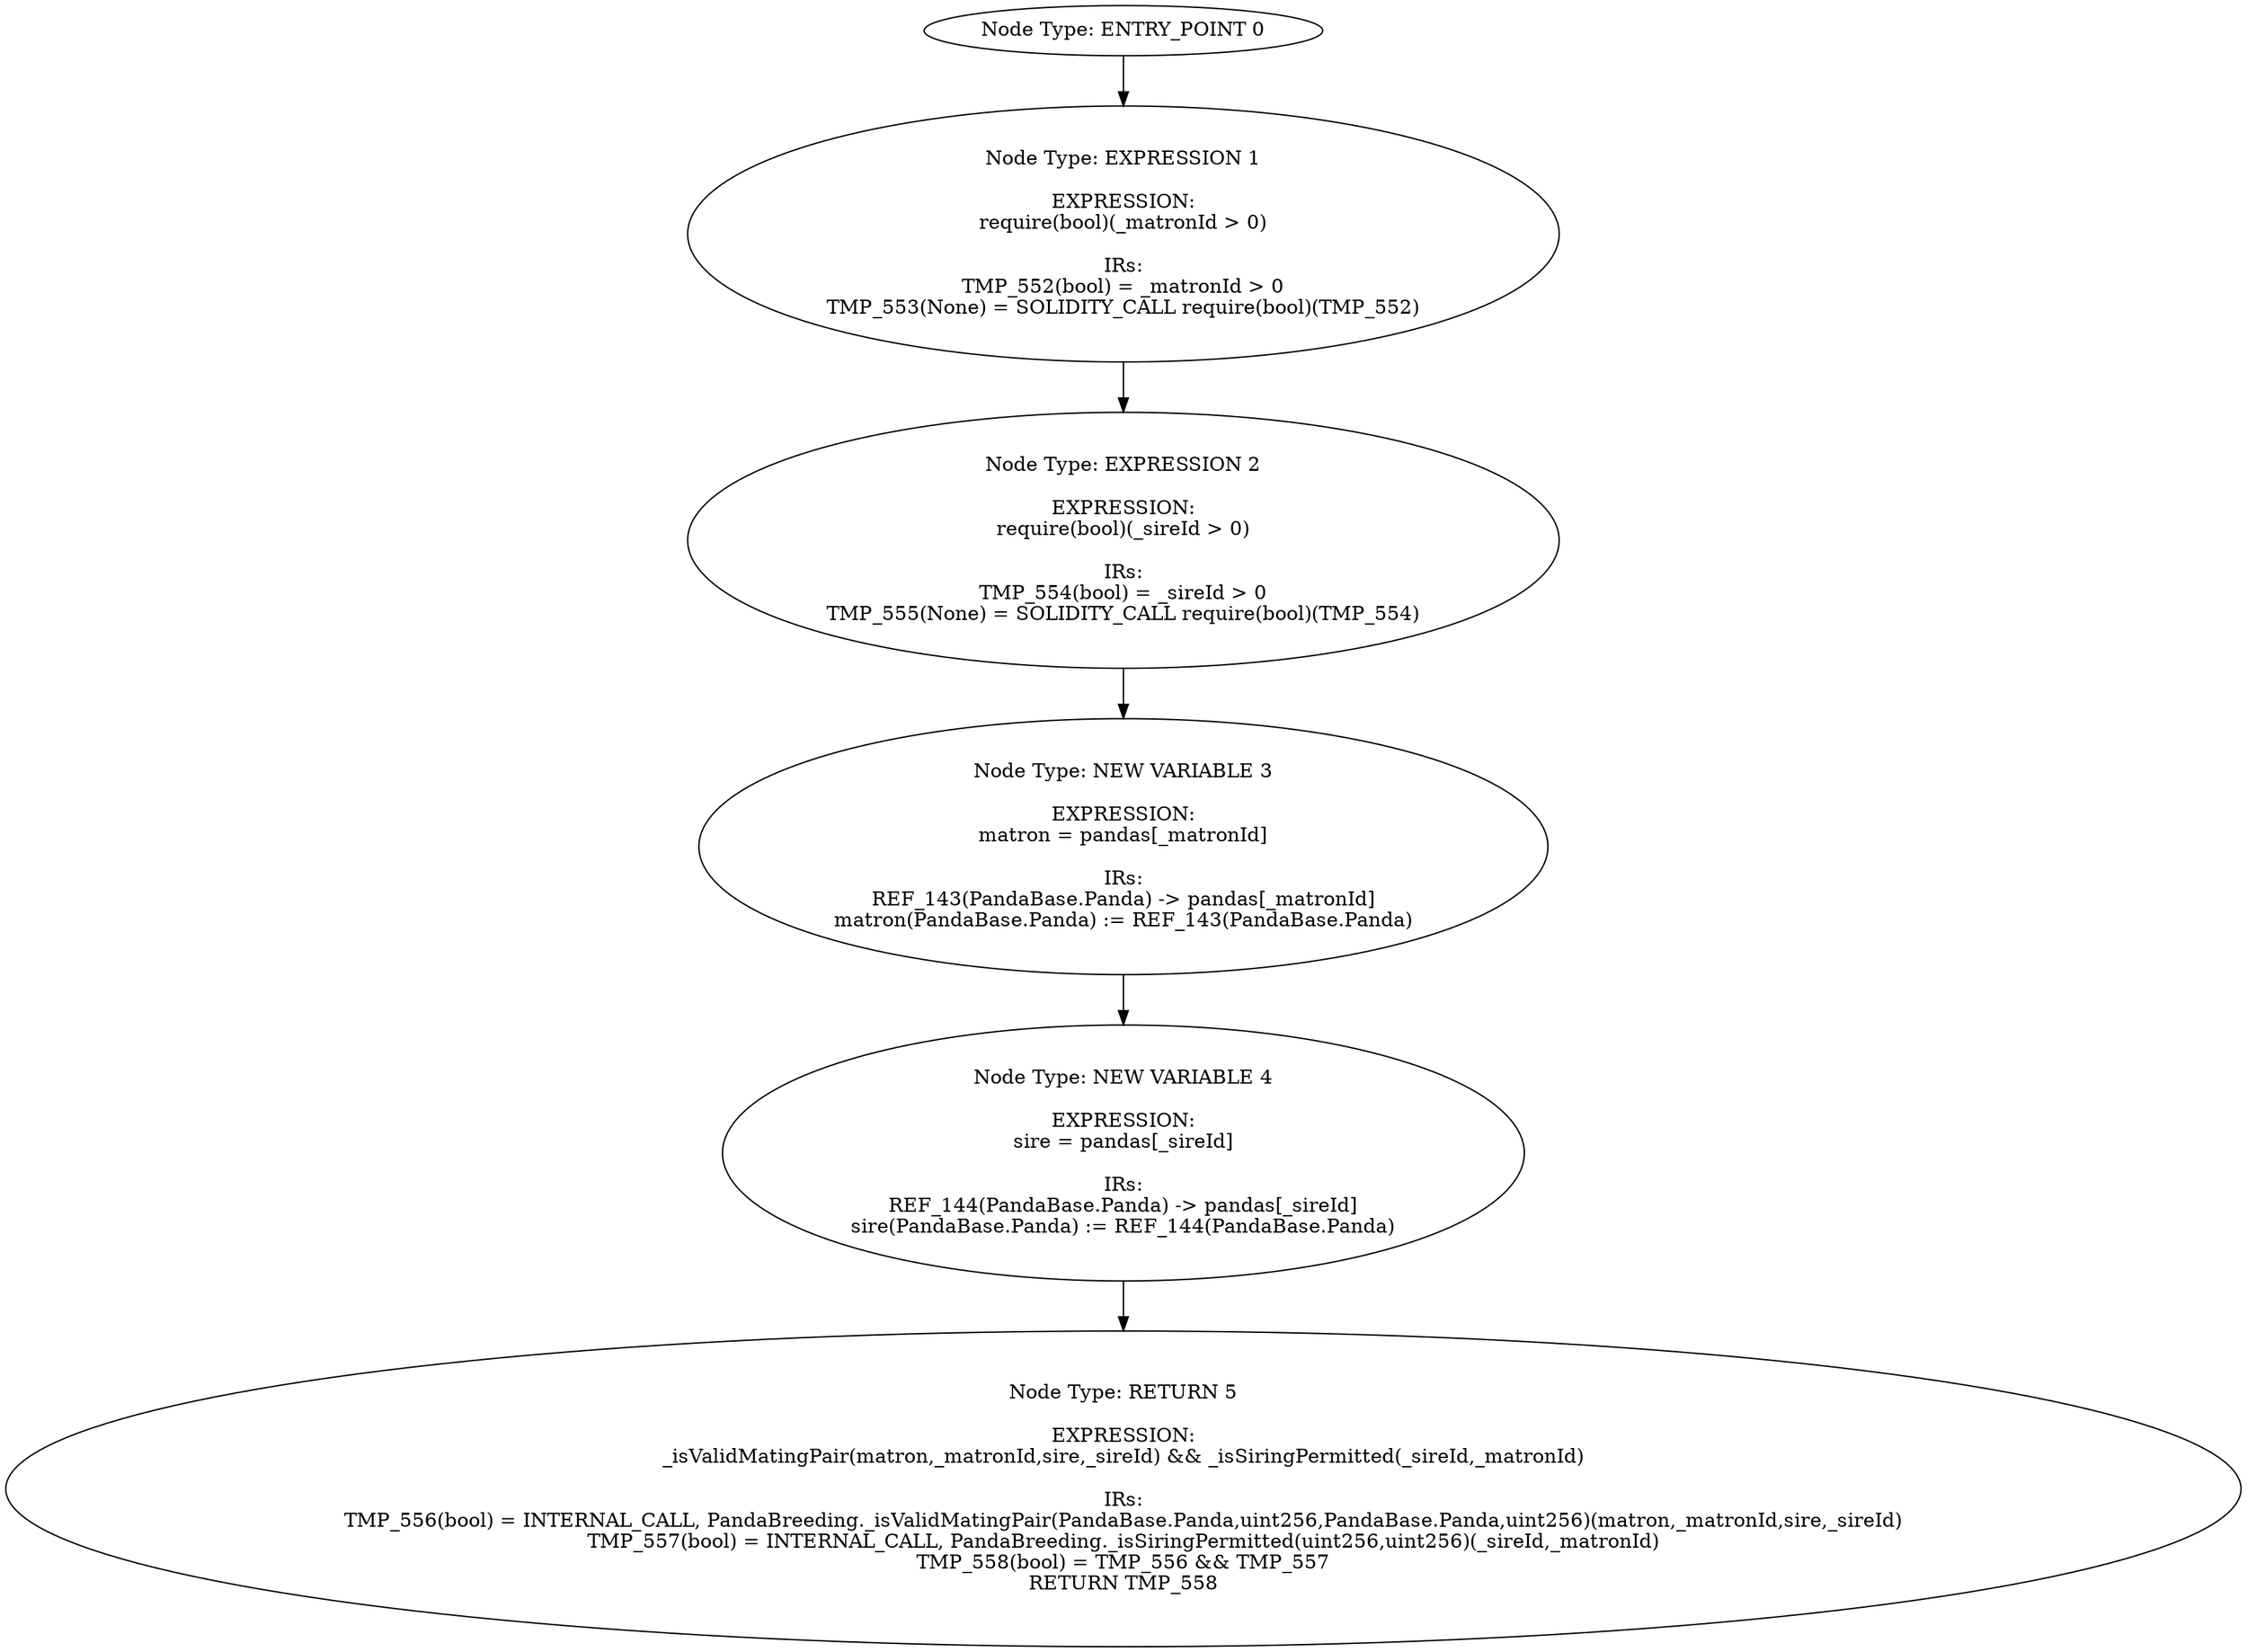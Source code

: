 digraph{
0[label="Node Type: ENTRY_POINT 0
"];
0->1;
1[label="Node Type: EXPRESSION 1

EXPRESSION:
require(bool)(_matronId > 0)

IRs:
TMP_552(bool) = _matronId > 0
TMP_553(None) = SOLIDITY_CALL require(bool)(TMP_552)"];
1->2;
2[label="Node Type: EXPRESSION 2

EXPRESSION:
require(bool)(_sireId > 0)

IRs:
TMP_554(bool) = _sireId > 0
TMP_555(None) = SOLIDITY_CALL require(bool)(TMP_554)"];
2->3;
3[label="Node Type: NEW VARIABLE 3

EXPRESSION:
matron = pandas[_matronId]

IRs:
REF_143(PandaBase.Panda) -> pandas[_matronId]
matron(PandaBase.Panda) := REF_143(PandaBase.Panda)"];
3->4;
4[label="Node Type: NEW VARIABLE 4

EXPRESSION:
sire = pandas[_sireId]

IRs:
REF_144(PandaBase.Panda) -> pandas[_sireId]
sire(PandaBase.Panda) := REF_144(PandaBase.Panda)"];
4->5;
5[label="Node Type: RETURN 5

EXPRESSION:
_isValidMatingPair(matron,_matronId,sire,_sireId) && _isSiringPermitted(_sireId,_matronId)

IRs:
TMP_556(bool) = INTERNAL_CALL, PandaBreeding._isValidMatingPair(PandaBase.Panda,uint256,PandaBase.Panda,uint256)(matron,_matronId,sire,_sireId)
TMP_557(bool) = INTERNAL_CALL, PandaBreeding._isSiringPermitted(uint256,uint256)(_sireId,_matronId)
TMP_558(bool) = TMP_556 && TMP_557
RETURN TMP_558"];
}
